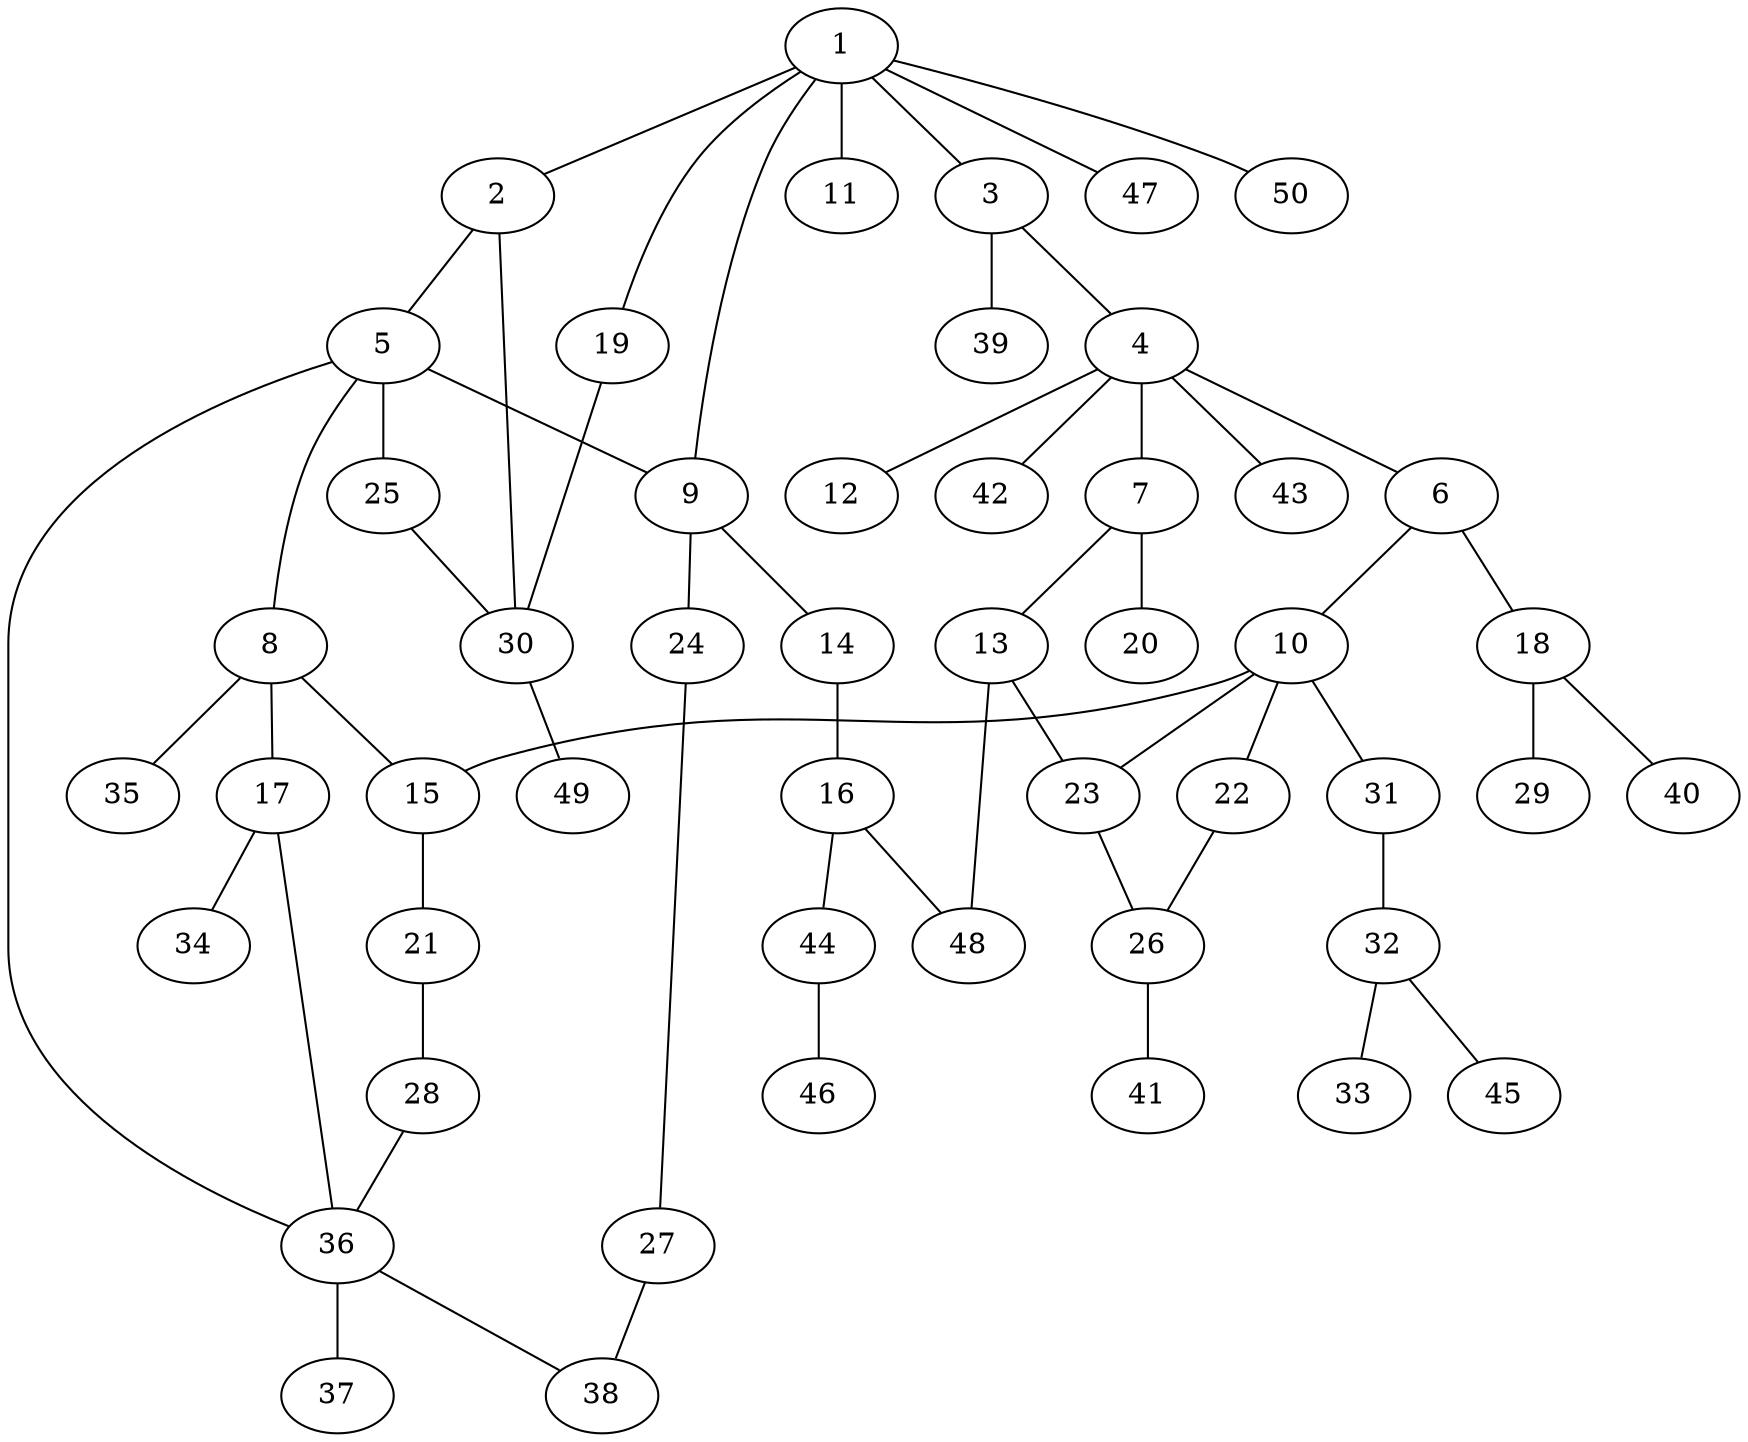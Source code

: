 graph graphname {1--2
1--3
1--9
1--11
1--19
1--47
1--50
2--5
2--30
3--4
3--39
4--6
4--7
4--12
4--42
4--43
5--8
5--9
5--25
5--36
6--10
6--18
7--13
7--20
8--15
8--17
8--35
9--14
9--24
10--15
10--22
10--23
10--31
13--23
13--48
14--16
15--21
16--44
16--48
17--34
17--36
18--29
18--40
19--30
21--28
22--26
23--26
24--27
25--30
26--41
27--38
28--36
30--49
31--32
32--33
32--45
36--37
36--38
44--46
}